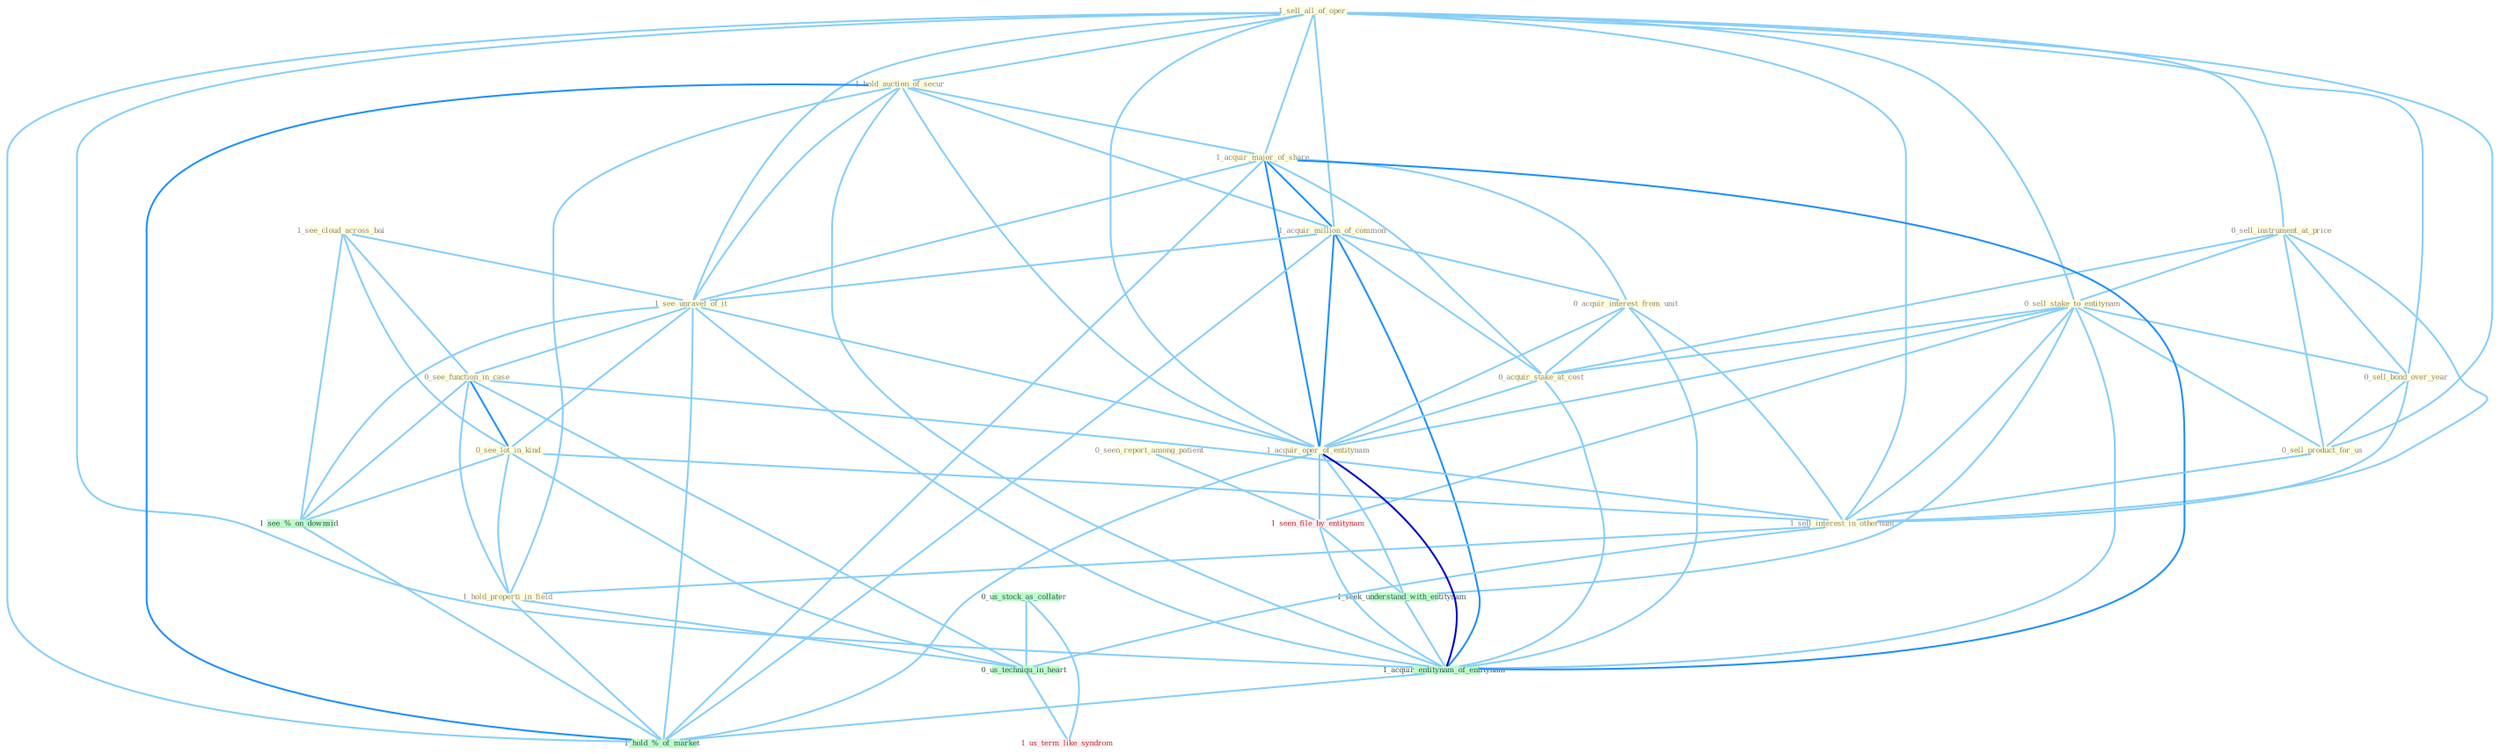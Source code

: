Graph G{ 
    node
    [shape=polygon,style=filled,width=.5,height=.06,color="#BDFCC9",fixedsize=true,fontsize=4,
    fontcolor="#2f4f4f"];
    {node
    [color="#ffffe0", fontcolor="#8b7d6b"] "0_seen_report_among_patient " "1_sell_all_of_oper " "0_sell_instrument_at_price " "0_sell_stake_to_entitynam " "1_hold_auction_of_secur " "1_acquir_major_of_share " "0_sell_bond_over_year " "0_sell_product_for_us " "1_see_cloud_across_bai " "1_acquir_million_of_common " "1_see_unravel_of_it " "0_see_function_in_case " "0_see_lot_in_kind " "0_acquir_interest_from_unit " "1_sell_interest_in_othernum " "1_hold_properti_in_field " "0_acquir_stake_at_cost " "1_acquir_oper_of_entitynam "}
{node [color="#fff0f5", fontcolor="#b22222"] "1_seen_file_by_entitynam " "1_us_term_like_syndrom "}
edge [color="#B0E2FF"];

	"0_seen_report_among_patient " -- "1_seen_file_by_entitynam " [w="1", color="#87cefa" ];
	"1_sell_all_of_oper " -- "0_sell_instrument_at_price " [w="1", color="#87cefa" ];
	"1_sell_all_of_oper " -- "0_sell_stake_to_entitynam " [w="1", color="#87cefa" ];
	"1_sell_all_of_oper " -- "1_hold_auction_of_secur " [w="1", color="#87cefa" ];
	"1_sell_all_of_oper " -- "1_acquir_major_of_share " [w="1", color="#87cefa" ];
	"1_sell_all_of_oper " -- "0_sell_bond_over_year " [w="1", color="#87cefa" ];
	"1_sell_all_of_oper " -- "0_sell_product_for_us " [w="1", color="#87cefa" ];
	"1_sell_all_of_oper " -- "1_acquir_million_of_common " [w="1", color="#87cefa" ];
	"1_sell_all_of_oper " -- "1_see_unravel_of_it " [w="1", color="#87cefa" ];
	"1_sell_all_of_oper " -- "1_sell_interest_in_othernum " [w="1", color="#87cefa" ];
	"1_sell_all_of_oper " -- "1_acquir_oper_of_entitynam " [w="1", color="#87cefa" ];
	"1_sell_all_of_oper " -- "1_acquir_entitynam_of_entitynam " [w="1", color="#87cefa" ];
	"1_sell_all_of_oper " -- "1_hold_%_of_market " [w="1", color="#87cefa" ];
	"0_sell_instrument_at_price " -- "0_sell_stake_to_entitynam " [w="1", color="#87cefa" ];
	"0_sell_instrument_at_price " -- "0_sell_bond_over_year " [w="1", color="#87cefa" ];
	"0_sell_instrument_at_price " -- "0_sell_product_for_us " [w="1", color="#87cefa" ];
	"0_sell_instrument_at_price " -- "1_sell_interest_in_othernum " [w="1", color="#87cefa" ];
	"0_sell_instrument_at_price " -- "0_acquir_stake_at_cost " [w="1", color="#87cefa" ];
	"0_sell_stake_to_entitynam " -- "0_sell_bond_over_year " [w="1", color="#87cefa" ];
	"0_sell_stake_to_entitynam " -- "0_sell_product_for_us " [w="1", color="#87cefa" ];
	"0_sell_stake_to_entitynam " -- "1_sell_interest_in_othernum " [w="1", color="#87cefa" ];
	"0_sell_stake_to_entitynam " -- "0_acquir_stake_at_cost " [w="1", color="#87cefa" ];
	"0_sell_stake_to_entitynam " -- "1_acquir_oper_of_entitynam " [w="1", color="#87cefa" ];
	"0_sell_stake_to_entitynam " -- "1_seen_file_by_entitynam " [w="1", color="#87cefa" ];
	"0_sell_stake_to_entitynam " -- "1_seek_understand_with_entitynam " [w="1", color="#87cefa" ];
	"0_sell_stake_to_entitynam " -- "1_acquir_entitynam_of_entitynam " [w="1", color="#87cefa" ];
	"1_hold_auction_of_secur " -- "1_acquir_major_of_share " [w="1", color="#87cefa" ];
	"1_hold_auction_of_secur " -- "1_acquir_million_of_common " [w="1", color="#87cefa" ];
	"1_hold_auction_of_secur " -- "1_see_unravel_of_it " [w="1", color="#87cefa" ];
	"1_hold_auction_of_secur " -- "1_hold_properti_in_field " [w="1", color="#87cefa" ];
	"1_hold_auction_of_secur " -- "1_acquir_oper_of_entitynam " [w="1", color="#87cefa" ];
	"1_hold_auction_of_secur " -- "1_acquir_entitynam_of_entitynam " [w="1", color="#87cefa" ];
	"1_hold_auction_of_secur " -- "1_hold_%_of_market " [w="2", color="#1e90ff" , len=0.8];
	"1_acquir_major_of_share " -- "1_acquir_million_of_common " [w="2", color="#1e90ff" , len=0.8];
	"1_acquir_major_of_share " -- "1_see_unravel_of_it " [w="1", color="#87cefa" ];
	"1_acquir_major_of_share " -- "0_acquir_interest_from_unit " [w="1", color="#87cefa" ];
	"1_acquir_major_of_share " -- "0_acquir_stake_at_cost " [w="1", color="#87cefa" ];
	"1_acquir_major_of_share " -- "1_acquir_oper_of_entitynam " [w="2", color="#1e90ff" , len=0.8];
	"1_acquir_major_of_share " -- "1_acquir_entitynam_of_entitynam " [w="2", color="#1e90ff" , len=0.8];
	"1_acquir_major_of_share " -- "1_hold_%_of_market " [w="1", color="#87cefa" ];
	"0_sell_bond_over_year " -- "0_sell_product_for_us " [w="1", color="#87cefa" ];
	"0_sell_bond_over_year " -- "1_sell_interest_in_othernum " [w="1", color="#87cefa" ];
	"0_sell_product_for_us " -- "1_sell_interest_in_othernum " [w="1", color="#87cefa" ];
	"1_see_cloud_across_bai " -- "1_see_unravel_of_it " [w="1", color="#87cefa" ];
	"1_see_cloud_across_bai " -- "0_see_function_in_case " [w="1", color="#87cefa" ];
	"1_see_cloud_across_bai " -- "0_see_lot_in_kind " [w="1", color="#87cefa" ];
	"1_see_cloud_across_bai " -- "1_see_%_on_downsid " [w="1", color="#87cefa" ];
	"1_acquir_million_of_common " -- "1_see_unravel_of_it " [w="1", color="#87cefa" ];
	"1_acquir_million_of_common " -- "0_acquir_interest_from_unit " [w="1", color="#87cefa" ];
	"1_acquir_million_of_common " -- "0_acquir_stake_at_cost " [w="1", color="#87cefa" ];
	"1_acquir_million_of_common " -- "1_acquir_oper_of_entitynam " [w="2", color="#1e90ff" , len=0.8];
	"1_acquir_million_of_common " -- "1_acquir_entitynam_of_entitynam " [w="2", color="#1e90ff" , len=0.8];
	"1_acquir_million_of_common " -- "1_hold_%_of_market " [w="1", color="#87cefa" ];
	"1_see_unravel_of_it " -- "0_see_function_in_case " [w="1", color="#87cefa" ];
	"1_see_unravel_of_it " -- "0_see_lot_in_kind " [w="1", color="#87cefa" ];
	"1_see_unravel_of_it " -- "1_acquir_oper_of_entitynam " [w="1", color="#87cefa" ];
	"1_see_unravel_of_it " -- "1_acquir_entitynam_of_entitynam " [w="1", color="#87cefa" ];
	"1_see_unravel_of_it " -- "1_see_%_on_downsid " [w="1", color="#87cefa" ];
	"1_see_unravel_of_it " -- "1_hold_%_of_market " [w="1", color="#87cefa" ];
	"0_see_function_in_case " -- "0_see_lot_in_kind " [w="2", color="#1e90ff" , len=0.8];
	"0_see_function_in_case " -- "1_sell_interest_in_othernum " [w="1", color="#87cefa" ];
	"0_see_function_in_case " -- "1_hold_properti_in_field " [w="1", color="#87cefa" ];
	"0_see_function_in_case " -- "0_us_techniqu_in_heart " [w="1", color="#87cefa" ];
	"0_see_function_in_case " -- "1_see_%_on_downsid " [w="1", color="#87cefa" ];
	"0_see_lot_in_kind " -- "1_sell_interest_in_othernum " [w="1", color="#87cefa" ];
	"0_see_lot_in_kind " -- "1_hold_properti_in_field " [w="1", color="#87cefa" ];
	"0_see_lot_in_kind " -- "0_us_techniqu_in_heart " [w="1", color="#87cefa" ];
	"0_see_lot_in_kind " -- "1_see_%_on_downsid " [w="1", color="#87cefa" ];
	"0_acquir_interest_from_unit " -- "1_sell_interest_in_othernum " [w="1", color="#87cefa" ];
	"0_acquir_interest_from_unit " -- "0_acquir_stake_at_cost " [w="1", color="#87cefa" ];
	"0_acquir_interest_from_unit " -- "1_acquir_oper_of_entitynam " [w="1", color="#87cefa" ];
	"0_acquir_interest_from_unit " -- "1_acquir_entitynam_of_entitynam " [w="1", color="#87cefa" ];
	"1_sell_interest_in_othernum " -- "1_hold_properti_in_field " [w="1", color="#87cefa" ];
	"1_sell_interest_in_othernum " -- "0_us_techniqu_in_heart " [w="1", color="#87cefa" ];
	"1_hold_properti_in_field " -- "0_us_techniqu_in_heart " [w="1", color="#87cefa" ];
	"1_hold_properti_in_field " -- "1_hold_%_of_market " [w="1", color="#87cefa" ];
	"0_acquir_stake_at_cost " -- "1_acquir_oper_of_entitynam " [w="1", color="#87cefa" ];
	"0_acquir_stake_at_cost " -- "1_acquir_entitynam_of_entitynam " [w="1", color="#87cefa" ];
	"1_acquir_oper_of_entitynam " -- "1_seen_file_by_entitynam " [w="1", color="#87cefa" ];
	"1_acquir_oper_of_entitynam " -- "1_seek_understand_with_entitynam " [w="1", color="#87cefa" ];
	"1_acquir_oper_of_entitynam " -- "1_acquir_entitynam_of_entitynam " [w="3", color="#0000cd" , len=0.6];
	"1_acquir_oper_of_entitynam " -- "1_hold_%_of_market " [w="1", color="#87cefa" ];
	"1_seen_file_by_entitynam " -- "1_seek_understand_with_entitynam " [w="1", color="#87cefa" ];
	"1_seen_file_by_entitynam " -- "1_acquir_entitynam_of_entitynam " [w="1", color="#87cefa" ];
	"0_us_stock_as_collater " -- "0_us_techniqu_in_heart " [w="1", color="#87cefa" ];
	"0_us_stock_as_collater " -- "1_us_term_like_syndrom " [w="1", color="#87cefa" ];
	"1_seek_understand_with_entitynam " -- "1_acquir_entitynam_of_entitynam " [w="1", color="#87cefa" ];
	"1_acquir_entitynam_of_entitynam " -- "1_hold_%_of_market " [w="1", color="#87cefa" ];
	"0_us_techniqu_in_heart " -- "1_us_term_like_syndrom " [w="1", color="#87cefa" ];
	"1_see_%_on_downsid " -- "1_hold_%_of_market " [w="1", color="#87cefa" ];
}